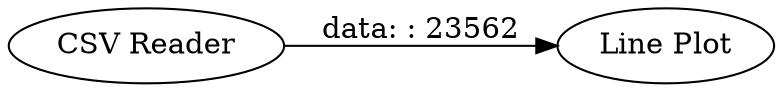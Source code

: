 digraph {
	"-2200458331065275871_2" [label="CSV Reader"]
	"-2200458331065275871_1" [label="Line Plot"]
	"-2200458331065275871_2" -> "-2200458331065275871_1" [label="data: : 23562"]
	rankdir=LR
}
